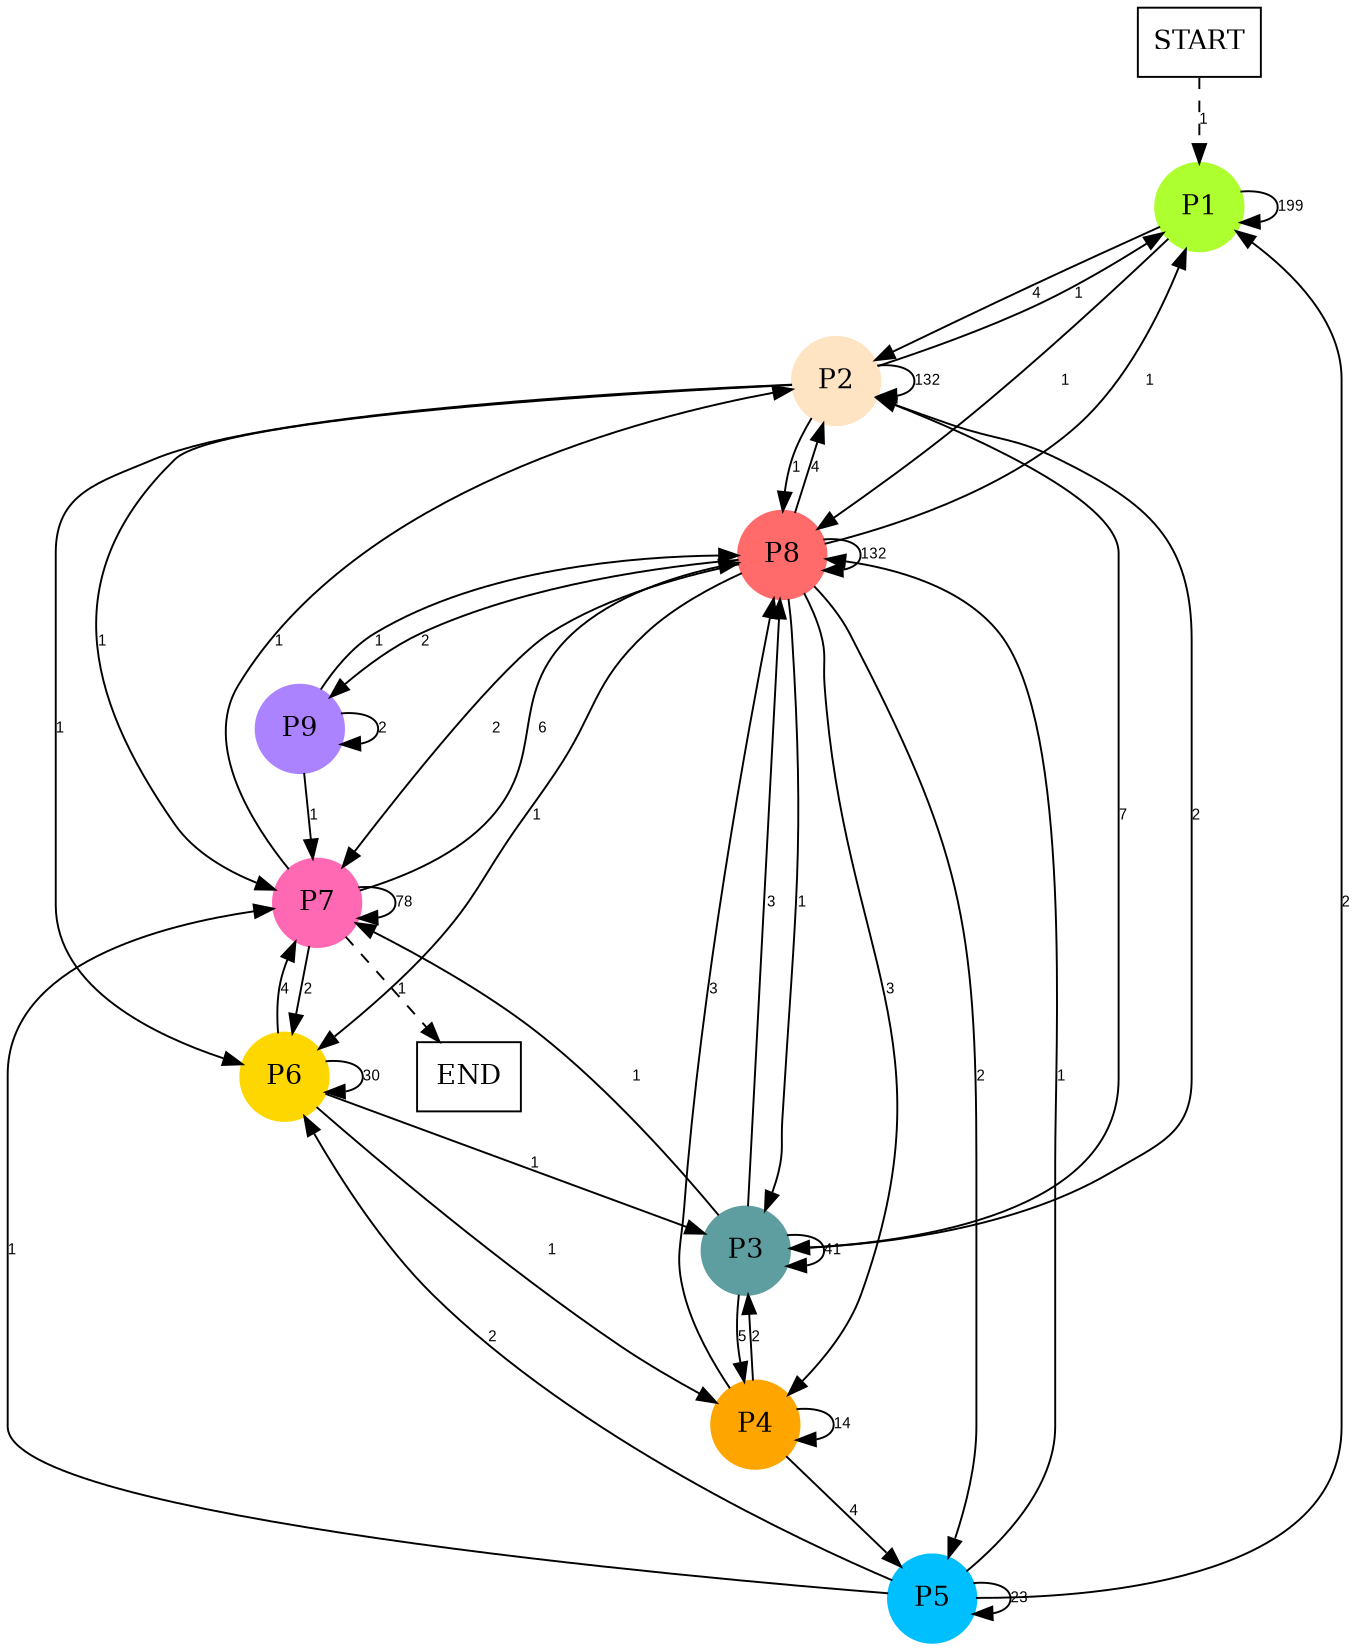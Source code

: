 digraph graphname {
	dpi = 150
	size="16,11!";
	margin = 0;
"P1" [shape=circle, color=greenyellow, style=filled]"P2" [shape=circle, color=bisque, style=filled]"P3" [shape=circle, color=cadetblue, style=filled]"P4" [shape=circle, color=orange, style=filled]"P5" [shape=circle, color=deepskyblue, style=filled]"P6" [shape=circle, color=gold, style=filled]"P7" [shape=circle, color=hotpink, style=filled]"P8" [shape=circle, color=indianred1, style=filled]"P9" [shape=circle, color=mediumpurple1, style=filled]"START" [shape=box, fillcolor=white, style=filled, color=black]"END" [shape=box, fillcolor=white, style=filled, color=black]"P1" -> "P1" [ label ="199" labelfloat=false fontname="Arial" fontsize=8]
"P1" -> "P2" [ label ="4" labelfloat=false fontname="Arial" fontsize=8]
"P1" -> "P8" [ label ="1" labelfloat=false fontname="Arial" fontsize=8]
"P2" -> "P1" [ label ="1" labelfloat=false fontname="Arial" fontsize=8]
"P2" -> "P2" [ label ="132" labelfloat=false fontname="Arial" fontsize=8]
"P2" -> "P3" [ label ="7" labelfloat=false fontname="Arial" fontsize=8]
"P2" -> "P6" [ label ="1" labelfloat=false fontname="Arial" fontsize=8]
"P2" -> "P7" [ label ="1" labelfloat=false fontname="Arial" fontsize=8]
"P2" -> "P8" [ label ="1" labelfloat=false fontname="Arial" fontsize=8]
"P3" -> "P2" [ label ="2" labelfloat=false fontname="Arial" fontsize=8]
"P3" -> "P3" [ label ="41" labelfloat=false fontname="Arial" fontsize=8]
"P3" -> "P4" [ label ="5" labelfloat=false fontname="Arial" fontsize=8]
"P3" -> "P7" [ label ="1" labelfloat=false fontname="Arial" fontsize=8]
"P3" -> "P8" [ label ="3" labelfloat=false fontname="Arial" fontsize=8]
"P4" -> "P3" [ label ="2" labelfloat=false fontname="Arial" fontsize=8]
"P4" -> "P4" [ label ="14" labelfloat=false fontname="Arial" fontsize=8]
"P4" -> "P5" [ label ="4" labelfloat=false fontname="Arial" fontsize=8]
"P4" -> "P8" [ label ="3" labelfloat=false fontname="Arial" fontsize=8]
"P5" -> "P1" [ label ="2" labelfloat=false fontname="Arial" fontsize=8]
"P5" -> "P5" [ label ="23" labelfloat=false fontname="Arial" fontsize=8]
"P5" -> "P6" [ label ="2" labelfloat=false fontname="Arial" fontsize=8]
"P5" -> "P7" [ label ="1" labelfloat=false fontname="Arial" fontsize=8]
"P5" -> "P8" [ label ="1" labelfloat=false fontname="Arial" fontsize=8]
"P6" -> "P3" [ label ="1" labelfloat=false fontname="Arial" fontsize=8]
"P6" -> "P4" [ label ="1" labelfloat=false fontname="Arial" fontsize=8]
"P6" -> "P6" [ label ="30" labelfloat=false fontname="Arial" fontsize=8]
"P6" -> "P7" [ label ="4" labelfloat=false fontname="Arial" fontsize=8]
"P7" -> "P2" [ label ="1" labelfloat=false fontname="Arial" fontsize=8]
"P7" -> "P6" [ label ="2" labelfloat=false fontname="Arial" fontsize=8]
"P7" -> "P7" [ label ="78" labelfloat=false fontname="Arial" fontsize=8]
"P7" -> "P8" [ label ="6" labelfloat=false fontname="Arial" fontsize=8]
"P7" -> "END" [ style = dashed label ="1" labelfloat=false fontname="Arial" fontsize=8]
"P8" -> "P1" [ label ="1" labelfloat=false fontname="Arial" fontsize=8]
"P8" -> "P2" [ label ="4" labelfloat=false fontname="Arial" fontsize=8]
"P8" -> "P3" [ label ="1" labelfloat=false fontname="Arial" fontsize=8]
"P8" -> "P4" [ label ="3" labelfloat=false fontname="Arial" fontsize=8]
"P8" -> "P5" [ label ="2" labelfloat=false fontname="Arial" fontsize=8]
"P8" -> "P6" [ label ="1" labelfloat=false fontname="Arial" fontsize=8]
"P8" -> "P7" [ label ="2" labelfloat=false fontname="Arial" fontsize=8]
"P8" -> "P8" [ label ="132" labelfloat=false fontname="Arial" fontsize=8]
"P8" -> "P9" [ label ="2" labelfloat=false fontname="Arial" fontsize=8]
"P9" -> "P7" [ label ="1" labelfloat=false fontname="Arial" fontsize=8]
"P9" -> "P8" [ label ="1" labelfloat=false fontname="Arial" fontsize=8]
"P9" -> "P9" [ label ="2" labelfloat=false fontname="Arial" fontsize=8]
"START" -> "P1" [ style = dashed label ="1" labelfloat=false fontname="Arial" fontsize=8]
}
